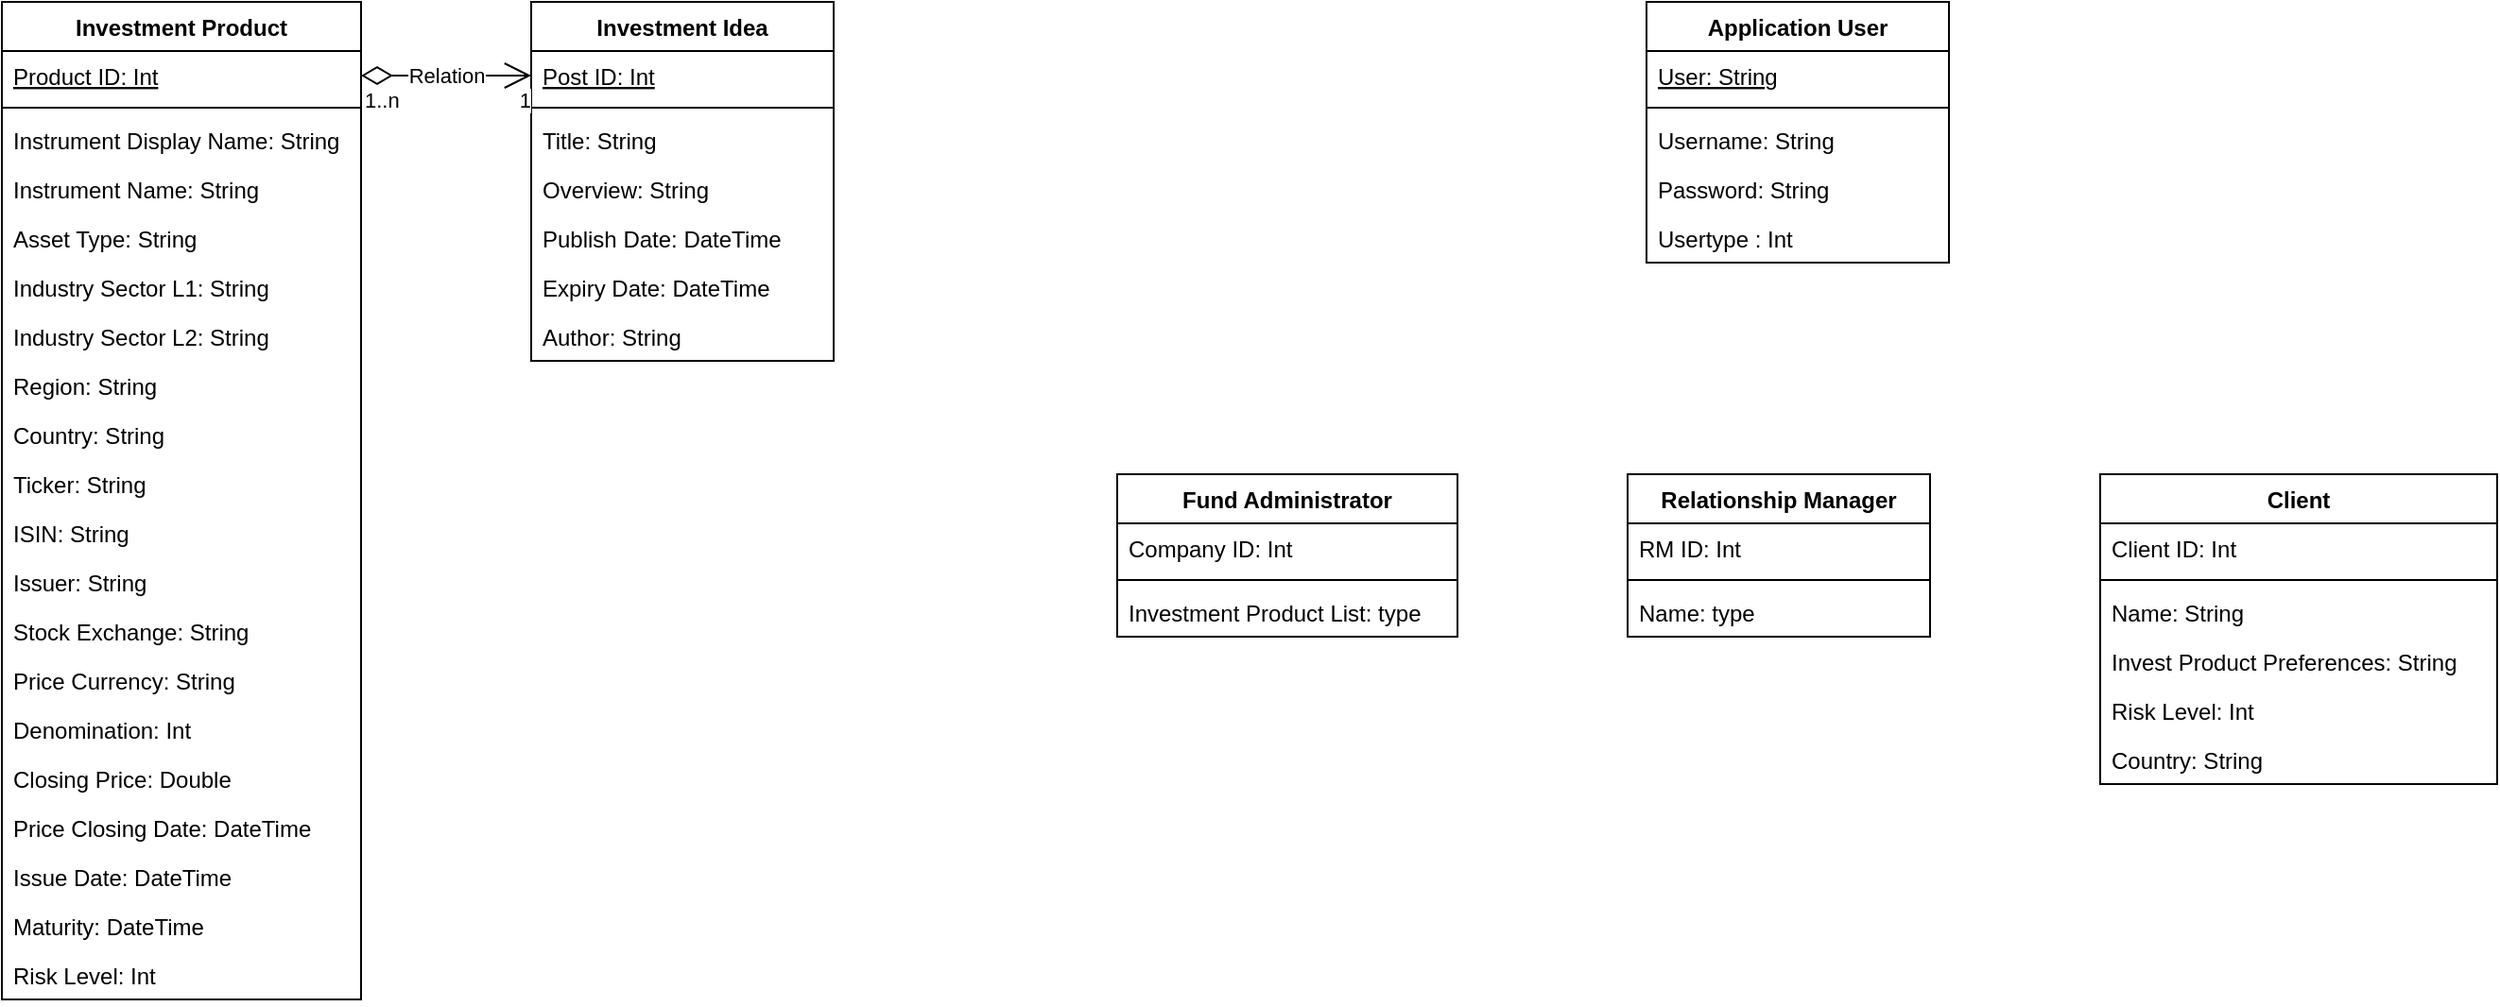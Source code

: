 <mxfile version="20.3.0" type="device"><diagram id="C5RBs43oDa-KdzZeNtuy" name="Page-1"><mxGraphModel dx="1422" dy="905" grid="1" gridSize="10" guides="1" tooltips="1" connect="1" arrows="1" fold="1" page="1" pageScale="1" pageWidth="827" pageHeight="1169" math="0" shadow="0"><root><mxCell id="WIyWlLk6GJQsqaUBKTNV-0"/><mxCell id="WIyWlLk6GJQsqaUBKTNV-1" parent="WIyWlLk6GJQsqaUBKTNV-0"/><mxCell id="QTIozFWzFk7toM8snRGu-0" value="Application User" style="swimlane;fontStyle=1;align=center;verticalAlign=top;childLayout=stackLayout;horizontal=1;startSize=26;horizontalStack=0;resizeParent=1;resizeParentMax=0;resizeLast=0;collapsible=1;marginBottom=0;" parent="WIyWlLk6GJQsqaUBKTNV-1" vertex="1"><mxGeometry x="1150" y="210" width="160" height="138" as="geometry"/></mxCell><mxCell id="QTIozFWzFk7toM8snRGu-1" value="User: String" style="text;strokeColor=none;fillColor=none;align=left;verticalAlign=top;spacingLeft=4;spacingRight=4;overflow=hidden;rotatable=0;points=[[0,0.5],[1,0.5]];portConstraint=eastwest;fontStyle=4" parent="QTIozFWzFk7toM8snRGu-0" vertex="1"><mxGeometry y="26" width="160" height="26" as="geometry"/></mxCell><mxCell id="QTIozFWzFk7toM8snRGu-2" value="" style="line;strokeWidth=1;fillColor=none;align=left;verticalAlign=middle;spacingTop=-1;spacingLeft=3;spacingRight=3;rotatable=0;labelPosition=right;points=[];portConstraint=eastwest;strokeColor=inherit;" parent="QTIozFWzFk7toM8snRGu-0" vertex="1"><mxGeometry y="52" width="160" height="8" as="geometry"/></mxCell><mxCell id="QTIozFWzFk7toM8snRGu-3" value="Username: String" style="text;strokeColor=none;fillColor=none;align=left;verticalAlign=top;spacingLeft=4;spacingRight=4;overflow=hidden;rotatable=0;points=[[0,0.5],[1,0.5]];portConstraint=eastwest;" parent="QTIozFWzFk7toM8snRGu-0" vertex="1"><mxGeometry y="60" width="160" height="26" as="geometry"/></mxCell><mxCell id="QTIozFWzFk7toM8snRGu-4" value="Password: String" style="text;strokeColor=none;fillColor=none;align=left;verticalAlign=top;spacingLeft=4;spacingRight=4;overflow=hidden;rotatable=0;points=[[0,0.5],[1,0.5]];portConstraint=eastwest;" parent="QTIozFWzFk7toM8snRGu-0" vertex="1"><mxGeometry y="86" width="160" height="26" as="geometry"/></mxCell><mxCell id="QTIozFWzFk7toM8snRGu-5" value="Usertype : Int" style="text;strokeColor=none;fillColor=none;align=left;verticalAlign=top;spacingLeft=4;spacingRight=4;overflow=hidden;rotatable=0;points=[[0,0.5],[1,0.5]];portConstraint=eastwest;" parent="QTIozFWzFk7toM8snRGu-0" vertex="1"><mxGeometry y="112" width="160" height="26" as="geometry"/></mxCell><mxCell id="QTIozFWzFk7toM8snRGu-7" value="Investment Product" style="swimlane;fontStyle=1;align=center;verticalAlign=top;childLayout=stackLayout;horizontal=1;startSize=26;horizontalStack=0;resizeParent=1;resizeParentMax=0;resizeLast=0;collapsible=1;marginBottom=0;" parent="WIyWlLk6GJQsqaUBKTNV-1" vertex="1"><mxGeometry x="280" y="210" width="190" height="528" as="geometry"/></mxCell><mxCell id="QTIozFWzFk7toM8snRGu-8" value="Product ID: Int" style="text;strokeColor=none;fillColor=none;align=left;verticalAlign=top;spacingLeft=4;spacingRight=4;overflow=hidden;rotatable=0;points=[[0,0.5],[1,0.5]];portConstraint=eastwest;fontStyle=4" parent="QTIozFWzFk7toM8snRGu-7" vertex="1"><mxGeometry y="26" width="190" height="26" as="geometry"/></mxCell><mxCell id="QTIozFWzFk7toM8snRGu-9" value="" style="line;strokeWidth=1;fillColor=none;align=left;verticalAlign=middle;spacingTop=-1;spacingLeft=3;spacingRight=3;rotatable=0;labelPosition=right;points=[];portConstraint=eastwest;strokeColor=inherit;" parent="QTIozFWzFk7toM8snRGu-7" vertex="1"><mxGeometry y="52" width="190" height="8" as="geometry"/></mxCell><mxCell id="QTIozFWzFk7toM8snRGu-10" value="Instrument Display Name: String" style="text;strokeColor=none;fillColor=none;align=left;verticalAlign=top;spacingLeft=4;spacingRight=4;overflow=hidden;rotatable=0;points=[[0,0.5],[1,0.5]];portConstraint=eastwest;" parent="QTIozFWzFk7toM8snRGu-7" vertex="1"><mxGeometry y="60" width="190" height="26" as="geometry"/></mxCell><mxCell id="QTIozFWzFk7toM8snRGu-18" value="Instrument Name: String" style="text;strokeColor=none;fillColor=none;align=left;verticalAlign=top;spacingLeft=4;spacingRight=4;overflow=hidden;rotatable=0;points=[[0,0.5],[1,0.5]];portConstraint=eastwest;" parent="QTIozFWzFk7toM8snRGu-7" vertex="1"><mxGeometry y="86" width="190" height="26" as="geometry"/></mxCell><mxCell id="QTIozFWzFk7toM8snRGu-19" value="Asset Type: String" style="text;strokeColor=none;fillColor=none;align=left;verticalAlign=top;spacingLeft=4;spacingRight=4;overflow=hidden;rotatable=0;points=[[0,0.5],[1,0.5]];portConstraint=eastwest;" parent="QTIozFWzFk7toM8snRGu-7" vertex="1"><mxGeometry y="112" width="190" height="26" as="geometry"/></mxCell><mxCell id="QTIozFWzFk7toM8snRGu-21" value="Industry Sector L1: String" style="text;strokeColor=none;fillColor=none;align=left;verticalAlign=top;spacingLeft=4;spacingRight=4;overflow=hidden;rotatable=0;points=[[0,0.5],[1,0.5]];portConstraint=eastwest;" parent="QTIozFWzFk7toM8snRGu-7" vertex="1"><mxGeometry y="138" width="190" height="26" as="geometry"/></mxCell><mxCell id="QTIozFWzFk7toM8snRGu-22" value="Industry Sector L2: String" style="text;strokeColor=none;fillColor=none;align=left;verticalAlign=top;spacingLeft=4;spacingRight=4;overflow=hidden;rotatable=0;points=[[0,0.5],[1,0.5]];portConstraint=eastwest;" parent="QTIozFWzFk7toM8snRGu-7" vertex="1"><mxGeometry y="164" width="190" height="26" as="geometry"/></mxCell><mxCell id="QTIozFWzFk7toM8snRGu-23" value="Region: String" style="text;strokeColor=none;fillColor=none;align=left;verticalAlign=top;spacingLeft=4;spacingRight=4;overflow=hidden;rotatable=0;points=[[0,0.5],[1,0.5]];portConstraint=eastwest;" parent="QTIozFWzFk7toM8snRGu-7" vertex="1"><mxGeometry y="190" width="190" height="26" as="geometry"/></mxCell><mxCell id="QTIozFWzFk7toM8snRGu-24" value="Country: String" style="text;strokeColor=none;fillColor=none;align=left;verticalAlign=top;spacingLeft=4;spacingRight=4;overflow=hidden;rotatable=0;points=[[0,0.5],[1,0.5]];portConstraint=eastwest;" parent="QTIozFWzFk7toM8snRGu-7" vertex="1"><mxGeometry y="216" width="190" height="26" as="geometry"/></mxCell><mxCell id="QTIozFWzFk7toM8snRGu-25" value="Ticker: String" style="text;strokeColor=none;fillColor=none;align=left;verticalAlign=top;spacingLeft=4;spacingRight=4;overflow=hidden;rotatable=0;points=[[0,0.5],[1,0.5]];portConstraint=eastwest;" parent="QTIozFWzFk7toM8snRGu-7" vertex="1"><mxGeometry y="242" width="190" height="26" as="geometry"/></mxCell><mxCell id="QTIozFWzFk7toM8snRGu-26" value="ISIN: String" style="text;strokeColor=none;fillColor=none;align=left;verticalAlign=top;spacingLeft=4;spacingRight=4;overflow=hidden;rotatable=0;points=[[0,0.5],[1,0.5]];portConstraint=eastwest;" parent="QTIozFWzFk7toM8snRGu-7" vertex="1"><mxGeometry y="268" width="190" height="26" as="geometry"/></mxCell><mxCell id="QTIozFWzFk7toM8snRGu-27" value="Issuer: String" style="text;strokeColor=none;fillColor=none;align=left;verticalAlign=top;spacingLeft=4;spacingRight=4;overflow=hidden;rotatable=0;points=[[0,0.5],[1,0.5]];portConstraint=eastwest;" parent="QTIozFWzFk7toM8snRGu-7" vertex="1"><mxGeometry y="294" width="190" height="26" as="geometry"/></mxCell><mxCell id="QTIozFWzFk7toM8snRGu-28" value="Stock Exchange: String" style="text;strokeColor=none;fillColor=none;align=left;verticalAlign=top;spacingLeft=4;spacingRight=4;overflow=hidden;rotatable=0;points=[[0,0.5],[1,0.5]];portConstraint=eastwest;" parent="QTIozFWzFk7toM8snRGu-7" vertex="1"><mxGeometry y="320" width="190" height="26" as="geometry"/></mxCell><mxCell id="QTIozFWzFk7toM8snRGu-29" value="Price Currency: String" style="text;strokeColor=none;fillColor=none;align=left;verticalAlign=top;spacingLeft=4;spacingRight=4;overflow=hidden;rotatable=0;points=[[0,0.5],[1,0.5]];portConstraint=eastwest;" parent="QTIozFWzFk7toM8snRGu-7" vertex="1"><mxGeometry y="346" width="190" height="26" as="geometry"/></mxCell><mxCell id="QTIozFWzFk7toM8snRGu-30" value="Denomination: Int" style="text;strokeColor=none;fillColor=none;align=left;verticalAlign=top;spacingLeft=4;spacingRight=4;overflow=hidden;rotatable=0;points=[[0,0.5],[1,0.5]];portConstraint=eastwest;" parent="QTIozFWzFk7toM8snRGu-7" vertex="1"><mxGeometry y="372" width="190" height="26" as="geometry"/></mxCell><mxCell id="QTIozFWzFk7toM8snRGu-35" value="Closing Price: Double" style="text;strokeColor=none;fillColor=none;align=left;verticalAlign=top;spacingLeft=4;spacingRight=4;overflow=hidden;rotatable=0;points=[[0,0.5],[1,0.5]];portConstraint=eastwest;" parent="QTIozFWzFk7toM8snRGu-7" vertex="1"><mxGeometry y="398" width="190" height="26" as="geometry"/></mxCell><mxCell id="QTIozFWzFk7toM8snRGu-32" value="Price Closing Date: DateTime" style="text;strokeColor=none;fillColor=none;align=left;verticalAlign=top;spacingLeft=4;spacingRight=4;overflow=hidden;rotatable=0;points=[[0,0.5],[1,0.5]];portConstraint=eastwest;" parent="QTIozFWzFk7toM8snRGu-7" vertex="1"><mxGeometry y="424" width="190" height="26" as="geometry"/></mxCell><mxCell id="QTIozFWzFk7toM8snRGu-33" value="Issue Date: DateTime" style="text;strokeColor=none;fillColor=none;align=left;verticalAlign=top;spacingLeft=4;spacingRight=4;overflow=hidden;rotatable=0;points=[[0,0.5],[1,0.5]];portConstraint=eastwest;" parent="QTIozFWzFk7toM8snRGu-7" vertex="1"><mxGeometry y="450" width="190" height="26" as="geometry"/></mxCell><mxCell id="QTIozFWzFk7toM8snRGu-34" value="Maturity: DateTime" style="text;strokeColor=none;fillColor=none;align=left;verticalAlign=top;spacingLeft=4;spacingRight=4;overflow=hidden;rotatable=0;points=[[0,0.5],[1,0.5]];portConstraint=eastwest;" parent="QTIozFWzFk7toM8snRGu-7" vertex="1"><mxGeometry y="476" width="190" height="26" as="geometry"/></mxCell><mxCell id="QTIozFWzFk7toM8snRGu-31" value="Risk Level: Int" style="text;strokeColor=none;fillColor=none;align=left;verticalAlign=top;spacingLeft=4;spacingRight=4;overflow=hidden;rotatable=0;points=[[0,0.5],[1,0.5]];portConstraint=eastwest;" parent="QTIozFWzFk7toM8snRGu-7" vertex="1"><mxGeometry y="502" width="190" height="26" as="geometry"/></mxCell><mxCell id="QTIozFWzFk7toM8snRGu-11" value="Investment Idea" style="swimlane;fontStyle=1;align=center;verticalAlign=top;childLayout=stackLayout;horizontal=1;startSize=26;horizontalStack=0;resizeParent=1;resizeParentMax=0;resizeLast=0;collapsible=1;marginBottom=0;" parent="WIyWlLk6GJQsqaUBKTNV-1" vertex="1"><mxGeometry x="560" y="210" width="160" height="190" as="geometry"/></mxCell><mxCell id="QTIozFWzFk7toM8snRGu-12" value="Post ID: Int" style="text;strokeColor=none;fillColor=none;align=left;verticalAlign=top;spacingLeft=4;spacingRight=4;overflow=hidden;rotatable=0;points=[[0,0.5],[1,0.5]];portConstraint=eastwest;fontStyle=4" parent="QTIozFWzFk7toM8snRGu-11" vertex="1"><mxGeometry y="26" width="160" height="26" as="geometry"/></mxCell><mxCell id="QTIozFWzFk7toM8snRGu-13" value="" style="line;strokeWidth=1;fillColor=none;align=left;verticalAlign=middle;spacingTop=-1;spacingLeft=3;spacingRight=3;rotatable=0;labelPosition=right;points=[];portConstraint=eastwest;strokeColor=inherit;" parent="QTIozFWzFk7toM8snRGu-11" vertex="1"><mxGeometry y="52" width="160" height="8" as="geometry"/></mxCell><mxCell id="QTIozFWzFk7toM8snRGu-14" value="Title: String" style="text;strokeColor=none;fillColor=none;align=left;verticalAlign=top;spacingLeft=4;spacingRight=4;overflow=hidden;rotatable=0;points=[[0,0.5],[1,0.5]];portConstraint=eastwest;" parent="QTIozFWzFk7toM8snRGu-11" vertex="1"><mxGeometry y="60" width="160" height="26" as="geometry"/></mxCell><mxCell id="QTIozFWzFk7toM8snRGu-36" value="Overview: String" style="text;strokeColor=none;fillColor=none;align=left;verticalAlign=top;spacingLeft=4;spacingRight=4;overflow=hidden;rotatable=0;points=[[0,0.5],[1,0.5]];portConstraint=eastwest;" parent="QTIozFWzFk7toM8snRGu-11" vertex="1"><mxGeometry y="86" width="160" height="26" as="geometry"/></mxCell><mxCell id="QTIozFWzFk7toM8snRGu-37" value="Publish Date: DateTime" style="text;strokeColor=none;fillColor=none;align=left;verticalAlign=top;spacingLeft=4;spacingRight=4;overflow=hidden;rotatable=0;points=[[0,0.5],[1,0.5]];portConstraint=eastwest;" parent="QTIozFWzFk7toM8snRGu-11" vertex="1"><mxGeometry y="112" width="160" height="26" as="geometry"/></mxCell><mxCell id="QTIozFWzFk7toM8snRGu-48" value="Expiry Date: DateTime" style="text;strokeColor=none;fillColor=none;align=left;verticalAlign=top;spacingLeft=4;spacingRight=4;overflow=hidden;rotatable=0;points=[[0,0.5],[1,0.5]];portConstraint=eastwest;" parent="QTIozFWzFk7toM8snRGu-11" vertex="1"><mxGeometry y="138" width="160" height="26" as="geometry"/></mxCell><mxCell id="QTIozFWzFk7toM8snRGu-46" value="Author: String" style="text;strokeColor=none;fillColor=none;align=left;verticalAlign=top;spacingLeft=4;spacingRight=4;overflow=hidden;rotatable=0;points=[[0,0.5],[1,0.5]];portConstraint=eastwest;" parent="QTIozFWzFk7toM8snRGu-11" vertex="1"><mxGeometry y="164" width="160" height="26" as="geometry"/></mxCell><mxCell id="QTIozFWzFk7toM8snRGu-15" value="Relation" style="endArrow=open;html=1;endSize=12;startArrow=diamondThin;startSize=14;startFill=0;edgeStyle=orthogonalEdgeStyle;rounded=0;exitX=1;exitY=0.5;exitDx=0;exitDy=0;entryX=0;entryY=0.5;entryDx=0;entryDy=0;" parent="WIyWlLk6GJQsqaUBKTNV-1" source="QTIozFWzFk7toM8snRGu-8" target="QTIozFWzFk7toM8snRGu-12" edge="1"><mxGeometry relative="1" as="geometry"><mxPoint x="450" y="260" as="sourcePoint"/><mxPoint x="610" y="260" as="targetPoint"/></mxGeometry></mxCell><mxCell id="QTIozFWzFk7toM8snRGu-16" value="1..n" style="edgeLabel;resizable=0;html=1;align=left;verticalAlign=top;" parent="QTIozFWzFk7toM8snRGu-15" connectable="0" vertex="1"><mxGeometry x="-1" relative="1" as="geometry"/></mxCell><mxCell id="QTIozFWzFk7toM8snRGu-17" value="1" style="edgeLabel;resizable=0;html=1;align=right;verticalAlign=top;" parent="QTIozFWzFk7toM8snRGu-15" connectable="0" vertex="1"><mxGeometry x="1" relative="1" as="geometry"/></mxCell><mxCell id="QTIozFWzFk7toM8snRGu-49" value="Client" style="swimlane;fontStyle=1;align=center;verticalAlign=top;childLayout=stackLayout;horizontal=1;startSize=26;horizontalStack=0;resizeParent=1;resizeParentMax=0;resizeLast=0;collapsible=1;marginBottom=0;" parent="WIyWlLk6GJQsqaUBKTNV-1" vertex="1"><mxGeometry x="1390" y="460" width="210" height="164" as="geometry"/></mxCell><mxCell id="QTIozFWzFk7toM8snRGu-50" value="Client ID: Int" style="text;strokeColor=none;fillColor=none;align=left;verticalAlign=top;spacingLeft=4;spacingRight=4;overflow=hidden;rotatable=0;points=[[0,0.5],[1,0.5]];portConstraint=eastwest;" parent="QTIozFWzFk7toM8snRGu-49" vertex="1"><mxGeometry y="26" width="210" height="26" as="geometry"/></mxCell><mxCell id="QTIozFWzFk7toM8snRGu-51" value="" style="line;strokeWidth=1;fillColor=none;align=left;verticalAlign=middle;spacingTop=-1;spacingLeft=3;spacingRight=3;rotatable=0;labelPosition=right;points=[];portConstraint=eastwest;strokeColor=inherit;" parent="QTIozFWzFk7toM8snRGu-49" vertex="1"><mxGeometry y="52" width="210" height="8" as="geometry"/></mxCell><mxCell id="QTIozFWzFk7toM8snRGu-52" value="Name: String" style="text;strokeColor=none;fillColor=none;align=left;verticalAlign=top;spacingLeft=4;spacingRight=4;overflow=hidden;rotatable=0;points=[[0,0.5],[1,0.5]];portConstraint=eastwest;" parent="QTIozFWzFk7toM8snRGu-49" vertex="1"><mxGeometry y="60" width="210" height="26" as="geometry"/></mxCell><mxCell id="QTIozFWzFk7toM8snRGu-56" value="Invest Product Preferences: String" style="text;strokeColor=none;fillColor=none;align=left;verticalAlign=top;spacingLeft=4;spacingRight=4;overflow=hidden;rotatable=0;points=[[0,0.5],[1,0.5]];portConstraint=eastwest;" parent="QTIozFWzFk7toM8snRGu-49" vertex="1"><mxGeometry y="86" width="210" height="26" as="geometry"/></mxCell><mxCell id="QTIozFWzFk7toM8snRGu-65" value="Risk Level: Int" style="text;strokeColor=none;fillColor=none;align=left;verticalAlign=top;spacingLeft=4;spacingRight=4;overflow=hidden;rotatable=0;points=[[0,0.5],[1,0.5]];portConstraint=eastwest;" parent="QTIozFWzFk7toM8snRGu-49" vertex="1"><mxGeometry y="112" width="210" height="26" as="geometry"/></mxCell><mxCell id="QTIozFWzFk7toM8snRGu-57" value="Country: String" style="text;strokeColor=none;fillColor=none;align=left;verticalAlign=top;spacingLeft=4;spacingRight=4;overflow=hidden;rotatable=0;points=[[0,0.5],[1,0.5]];portConstraint=eastwest;" parent="QTIozFWzFk7toM8snRGu-49" vertex="1"><mxGeometry y="138" width="210" height="26" as="geometry"/></mxCell><mxCell id="QTIozFWzFk7toM8snRGu-67" value="Relationship Manager" style="swimlane;fontStyle=1;align=center;verticalAlign=top;childLayout=stackLayout;horizontal=1;startSize=26;horizontalStack=0;resizeParent=1;resizeParentMax=0;resizeLast=0;collapsible=1;marginBottom=0;" parent="WIyWlLk6GJQsqaUBKTNV-1" vertex="1"><mxGeometry x="1140" y="460" width="160" height="86" as="geometry"/></mxCell><mxCell id="QTIozFWzFk7toM8snRGu-68" value="RM ID: Int" style="text;strokeColor=none;fillColor=none;align=left;verticalAlign=top;spacingLeft=4;spacingRight=4;overflow=hidden;rotatable=0;points=[[0,0.5],[1,0.5]];portConstraint=eastwest;" parent="QTIozFWzFk7toM8snRGu-67" vertex="1"><mxGeometry y="26" width="160" height="26" as="geometry"/></mxCell><mxCell id="QTIozFWzFk7toM8snRGu-69" value="" style="line;strokeWidth=1;fillColor=none;align=left;verticalAlign=middle;spacingTop=-1;spacingLeft=3;spacingRight=3;rotatable=0;labelPosition=right;points=[];portConstraint=eastwest;strokeColor=inherit;" parent="QTIozFWzFk7toM8snRGu-67" vertex="1"><mxGeometry y="52" width="160" height="8" as="geometry"/></mxCell><mxCell id="QTIozFWzFk7toM8snRGu-70" value="Name: type" style="text;strokeColor=none;fillColor=none;align=left;verticalAlign=top;spacingLeft=4;spacingRight=4;overflow=hidden;rotatable=0;points=[[0,0.5],[1,0.5]];portConstraint=eastwest;" parent="QTIozFWzFk7toM8snRGu-67" vertex="1"><mxGeometry y="60" width="160" height="26" as="geometry"/></mxCell><mxCell id="QTIozFWzFk7toM8snRGu-71" value="Fund Administrator" style="swimlane;fontStyle=1;align=center;verticalAlign=top;childLayout=stackLayout;horizontal=1;startSize=26;horizontalStack=0;resizeParent=1;resizeParentMax=0;resizeLast=0;collapsible=1;marginBottom=0;" parent="WIyWlLk6GJQsqaUBKTNV-1" vertex="1"><mxGeometry x="870" y="460" width="180" height="86" as="geometry"/></mxCell><mxCell id="QTIozFWzFk7toM8snRGu-72" value="Company ID: Int" style="text;strokeColor=none;fillColor=none;align=left;verticalAlign=top;spacingLeft=4;spacingRight=4;overflow=hidden;rotatable=0;points=[[0,0.5],[1,0.5]];portConstraint=eastwest;" parent="QTIozFWzFk7toM8snRGu-71" vertex="1"><mxGeometry y="26" width="180" height="26" as="geometry"/></mxCell><mxCell id="QTIozFWzFk7toM8snRGu-73" value="" style="line;strokeWidth=1;fillColor=none;align=left;verticalAlign=middle;spacingTop=-1;spacingLeft=3;spacingRight=3;rotatable=0;labelPosition=right;points=[];portConstraint=eastwest;strokeColor=inherit;" parent="QTIozFWzFk7toM8snRGu-71" vertex="1"><mxGeometry y="52" width="180" height="8" as="geometry"/></mxCell><mxCell id="QTIozFWzFk7toM8snRGu-74" value="Investment Product List: type" style="text;strokeColor=none;fillColor=none;align=left;verticalAlign=top;spacingLeft=4;spacingRight=4;overflow=hidden;rotatable=0;points=[[0,0.5],[1,0.5]];portConstraint=eastwest;" parent="QTIozFWzFk7toM8snRGu-71" vertex="1"><mxGeometry y="60" width="180" height="26" as="geometry"/></mxCell></root></mxGraphModel></diagram></mxfile>